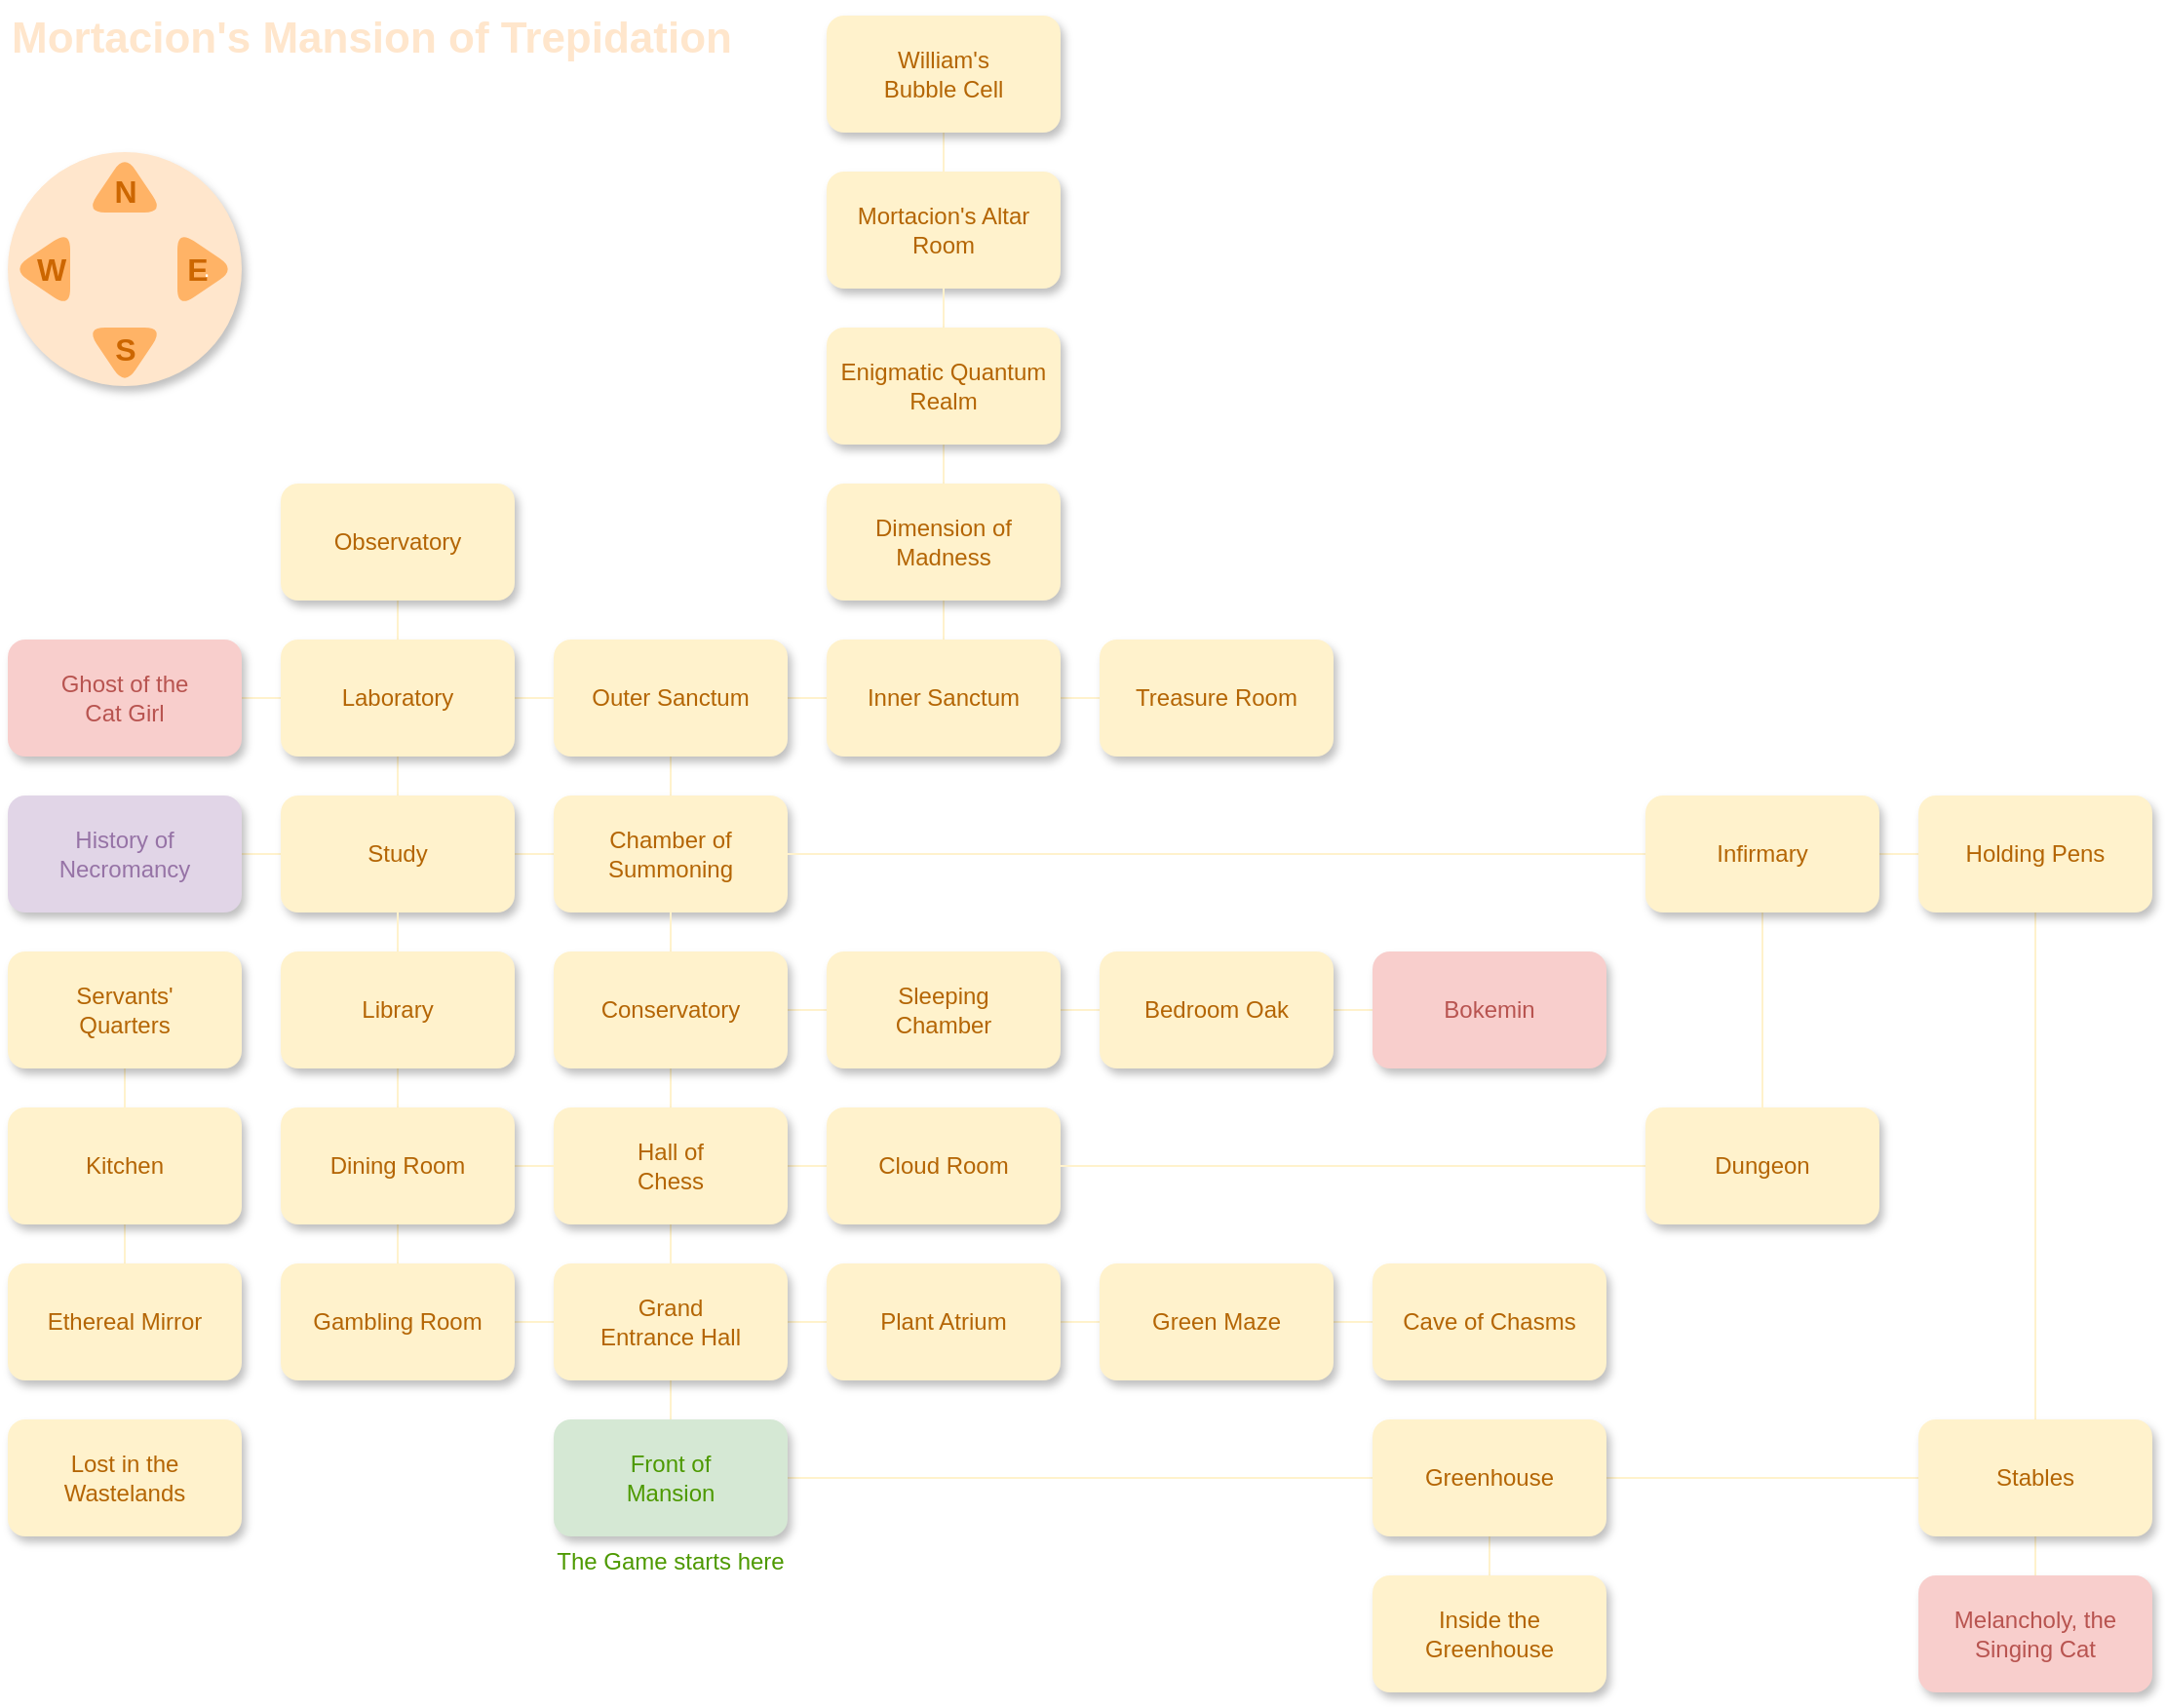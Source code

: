 <mxfile>
    <diagram id="srhE5D7gQbnfxxKPSpZm" name="Page-1">
        <mxGraphModel dx="1369" dy="1656" grid="1" gridSize="10" guides="1" tooltips="1" connect="1" arrows="1" fold="1" page="1" pageScale="1" pageWidth="850" pageHeight="1100" math="0" shadow="0">
            <root>
                <mxCell id="0"/>
                <mxCell id="1" parent="0"/>
                <mxCell id="22" style="edgeStyle=none;html=1;entryX=0;entryY=0.5;entryDx=0;entryDy=0;endArrow=none;endFill=0;strokeColor=#FFF2CC;" parent="1" source="3" target="6" edge="1">
                    <mxGeometry relative="1" as="geometry"/>
                </mxCell>
                <mxCell id="25" style="edgeStyle=none;html=1;endArrow=none;endFill=0;strokeColor=#FFF2CC;" parent="1" source="3" target="5" edge="1">
                    <mxGeometry relative="1" as="geometry">
                        <Array as="points">
                            <mxPoint x="300" y="630"/>
                        </Array>
                    </mxGeometry>
                </mxCell>
                <mxCell id="3" value="Front of&lt;br&gt;Mansion" style="rounded=1;whiteSpace=wrap;html=1;fillStyle=solid;fillColor=#D5E8D4;strokeColor=none;fontColor=#4D9900;shadow=1;" parent="1" vertex="1">
                    <mxGeometry x="240" y="640" width="120" height="60" as="geometry"/>
                </mxCell>
                <mxCell id="33" style="edgeStyle=none;html=1;endArrow=none;endFill=0;strokeColor=#FFF2CC;" parent="1" source="5" target="32" edge="1">
                    <mxGeometry relative="1" as="geometry"/>
                </mxCell>
                <mxCell id="34" style="edgeStyle=none;html=1;endArrow=none;endFill=0;strokeColor=#FFF2CC;" parent="1" source="5" target="31" edge="1">
                    <mxGeometry relative="1" as="geometry"/>
                </mxCell>
                <mxCell id="5" value="Grand&lt;br&gt;Entrance Hall" style="rounded=1;whiteSpace=wrap;html=1;fillStyle=solid;fillColor=#fff2cc;strokeColor=none;fontColor=#B46504;shadow=1;" parent="1" vertex="1">
                    <mxGeometry x="240" y="560" width="120" height="60" as="geometry"/>
                </mxCell>
                <mxCell id="23" value="" style="edgeStyle=none;html=1;endArrow=none;endFill=0;strokeColor=#FFF2CC;" parent="1" source="6" target="8" edge="1">
                    <mxGeometry relative="1" as="geometry"/>
                </mxCell>
                <mxCell id="24" style="edgeStyle=none;html=1;entryX=0.5;entryY=0;entryDx=0;entryDy=0;endArrow=none;endFill=0;strokeColor=#FFF2CC;" parent="1" source="6" target="7" edge="1">
                    <mxGeometry relative="1" as="geometry"/>
                </mxCell>
                <mxCell id="6" value="Greenhouse" style="rounded=1;whiteSpace=wrap;html=1;fillStyle=solid;fillColor=#fff2cc;strokeColor=none;fontColor=#B46504;shadow=1;" parent="1" vertex="1">
                    <mxGeometry x="660" y="640" width="120" height="60" as="geometry"/>
                </mxCell>
                <mxCell id="7" value="Inside the Greenhouse" style="rounded=1;whiteSpace=wrap;html=1;fillStyle=solid;fillColor=#fff2cc;strokeColor=none;fontColor=#B46504;shadow=1;" parent="1" vertex="1">
                    <mxGeometry x="660" y="720" width="120" height="60" as="geometry"/>
                </mxCell>
                <mxCell id="27" style="edgeStyle=none;html=1;entryX=0.5;entryY=1;entryDx=0;entryDy=0;endArrow=none;endFill=0;strokeColor=#FFF2CC;" parent="1" source="8" target="9" edge="1">
                    <mxGeometry relative="1" as="geometry"/>
                </mxCell>
                <mxCell id="89" style="edgeStyle=none;html=1;entryX=0.5;entryY=0;entryDx=0;entryDy=0;endArrow=none;endFill=0;strokeColor=#FFF2CC;" parent="1" source="8" target="82" edge="1">
                    <mxGeometry relative="1" as="geometry"/>
                </mxCell>
                <mxCell id="8" value="Stables" style="rounded=1;whiteSpace=wrap;html=1;fillStyle=solid;fillColor=#fff2cc;strokeColor=none;fontColor=#B46504;shadow=1;" parent="1" vertex="1">
                    <mxGeometry x="940" y="640" width="120" height="60" as="geometry"/>
                </mxCell>
                <mxCell id="72" style="edgeStyle=none;html=1;entryX=1;entryY=0.5;entryDx=0;entryDy=0;endArrow=none;endFill=0;strokeColor=#FFF2CC;" parent="1" source="9" target="70" edge="1">
                    <mxGeometry relative="1" as="geometry"/>
                </mxCell>
                <mxCell id="9" value="Holding Pens" style="rounded=1;whiteSpace=wrap;html=1;fillStyle=solid;fillColor=#fff2cc;strokeColor=none;fontColor=#B46504;shadow=1;" parent="1" vertex="1">
                    <mxGeometry x="940" y="320" width="120" height="60" as="geometry"/>
                </mxCell>
                <mxCell id="28" style="edgeStyle=none;html=1;endArrow=none;endFill=0;strokeColor=#FFF2CC;" parent="1" source="11" target="12" edge="1">
                    <mxGeometry relative="1" as="geometry"/>
                </mxCell>
                <mxCell id="29" style="edgeStyle=none;html=1;entryX=1;entryY=0.5;entryDx=0;entryDy=0;endArrow=none;endFill=0;strokeColor=#FFF2CC;" parent="1" source="11" target="13" edge="1">
                    <mxGeometry relative="1" as="geometry"/>
                </mxCell>
                <mxCell id="11" value="Chamber of Summoning" style="rounded=1;whiteSpace=wrap;html=1;fillStyle=solid;fillColor=#fff2cc;strokeColor=none;fontColor=#B46504;shadow=1;" parent="1" vertex="1">
                    <mxGeometry x="240" y="320" width="120" height="60" as="geometry"/>
                </mxCell>
                <mxCell id="53" style="edgeStyle=none;html=1;entryX=0;entryY=0.5;entryDx=0;entryDy=0;endArrow=none;endFill=0;strokeColor=#FFF2CC;" parent="1" source="12" target="52" edge="1">
                    <mxGeometry relative="1" as="geometry"/>
                </mxCell>
                <mxCell id="12" value="Outer Sanctum" style="rounded=1;whiteSpace=wrap;html=1;fillStyle=solid;fillColor=#fff2cc;strokeColor=none;fontColor=#B46504;shadow=1;" parent="1" vertex="1">
                    <mxGeometry x="240" y="240" width="120" height="60" as="geometry"/>
                </mxCell>
                <mxCell id="42" style="edgeStyle=none;html=1;endArrow=none;endFill=0;strokeColor=#FFF2CC;" parent="1" source="13" target="41" edge="1">
                    <mxGeometry relative="1" as="geometry"/>
                </mxCell>
                <mxCell id="81" style="edgeStyle=none;html=1;entryX=1;entryY=0.5;entryDx=0;entryDy=0;endArrow=none;endFill=0;strokeColor=#FFF2CC;" parent="1" source="13" target="80" edge="1">
                    <mxGeometry relative="1" as="geometry"/>
                </mxCell>
                <mxCell id="13" value="Study" style="rounded=1;whiteSpace=wrap;html=1;fillStyle=solid;fillColor=#fff2cc;strokeColor=none;fontColor=#B46504;shadow=1;" parent="1" vertex="1">
                    <mxGeometry x="100" y="320" width="120" height="60" as="geometry"/>
                </mxCell>
                <mxCell id="18" style="edgeStyle=none;html=1;entryX=0;entryY=0.5;entryDx=0;entryDy=0;endArrow=none;endFill=0;strokeColor=#FFF2CC;" parent="1" source="14" target="16" edge="1">
                    <mxGeometry relative="1" as="geometry"/>
                </mxCell>
                <mxCell id="19" style="edgeStyle=none;html=1;entryX=0.5;entryY=1;entryDx=0;entryDy=0;endArrow=none;endFill=0;strokeColor=#FFF2CC;" parent="1" source="14" target="11" edge="1">
                    <mxGeometry relative="1" as="geometry"/>
                </mxCell>
                <mxCell id="20" style="edgeStyle=none;html=1;entryX=0.5;entryY=0;entryDx=0;entryDy=0;endArrow=none;endFill=0;strokeColor=#FFF2CC;" parent="1" source="14" target="15" edge="1">
                    <mxGeometry relative="1" as="geometry"/>
                </mxCell>
                <mxCell id="14" value="Conservatory" style="rounded=1;whiteSpace=wrap;html=1;fillStyle=solid;fillColor=#fff2cc;strokeColor=none;fontColor=#B46504;shadow=1;" parent="1" vertex="1">
                    <mxGeometry x="240" y="400" width="120" height="60" as="geometry"/>
                </mxCell>
                <mxCell id="21" style="edgeStyle=none;html=1;endArrow=none;endFill=0;strokeColor=#FFF2CC;" parent="1" source="15" target="17" edge="1">
                    <mxGeometry relative="1" as="geometry"/>
                </mxCell>
                <mxCell id="30" style="edgeStyle=none;html=1;entryX=0.5;entryY=0;entryDx=0;entryDy=0;endArrow=none;endFill=0;strokeColor=#FFF2CC;" parent="1" source="15" target="5" edge="1">
                    <mxGeometry relative="1" as="geometry"/>
                </mxCell>
                <mxCell id="15" value="Hall of&lt;br&gt;Chess" style="rounded=1;whiteSpace=wrap;html=1;fillStyle=solid;fillColor=#fff2cc;strokeColor=none;fontColor=#B46504;shadow=1;" parent="1" vertex="1">
                    <mxGeometry x="240" y="480" width="120" height="60" as="geometry"/>
                </mxCell>
                <mxCell id="64" style="edgeStyle=none;html=1;entryX=0;entryY=0.5;entryDx=0;entryDy=0;endArrow=none;endFill=0;strokeColor=#FFF2CC;" parent="1" source="16" target="63" edge="1">
                    <mxGeometry relative="1" as="geometry"/>
                </mxCell>
                <mxCell id="16" value="Sleeping&lt;br&gt;Chamber" style="rounded=1;whiteSpace=wrap;html=1;fillStyle=solid;fillColor=#fff2cc;strokeColor=none;fontColor=#B46504;shadow=1;" parent="1" vertex="1">
                    <mxGeometry x="380" y="400" width="120" height="60" as="geometry"/>
                </mxCell>
                <mxCell id="17" value="Cloud Room" style="rounded=1;whiteSpace=wrap;html=1;fillStyle=solid;fillColor=#fff2cc;strokeColor=none;fontColor=#B46504;shadow=1;" parent="1" vertex="1">
                    <mxGeometry x="380" y="480" width="120" height="60" as="geometry"/>
                </mxCell>
                <mxCell id="36" style="edgeStyle=none;html=1;endArrow=none;endFill=0;strokeColor=#FFF2CC;" parent="1" source="31" target="35" edge="1">
                    <mxGeometry relative="1" as="geometry"/>
                </mxCell>
                <mxCell id="31" value="Gambling Room" style="rounded=1;whiteSpace=wrap;html=1;fillStyle=solid;fillColor=#fff2cc;strokeColor=none;fontColor=#B46504;shadow=1;" parent="1" vertex="1">
                    <mxGeometry x="100" y="560" width="120" height="60" as="geometry"/>
                </mxCell>
                <mxCell id="75" style="edgeStyle=none;html=1;entryX=0;entryY=0.5;entryDx=0;entryDy=0;endArrow=none;endFill=0;strokeColor=#FFF2CC;" parent="1" source="32" target="74" edge="1">
                    <mxGeometry relative="1" as="geometry"/>
                </mxCell>
                <mxCell id="32" value="Plant Atrium" style="rounded=1;whiteSpace=wrap;html=1;fillStyle=solid;fillColor=#fff2cc;strokeColor=none;fontColor=#B46504;shadow=1;" parent="1" vertex="1">
                    <mxGeometry x="380" y="560" width="120" height="60" as="geometry"/>
                </mxCell>
                <mxCell id="37" style="edgeStyle=none;html=1;entryX=0;entryY=0.5;entryDx=0;entryDy=0;endArrow=none;endFill=0;strokeColor=#FFF2CC;" parent="1" source="35" target="15" edge="1">
                    <mxGeometry relative="1" as="geometry"/>
                </mxCell>
                <mxCell id="39" style="edgeStyle=none;html=1;endArrow=none;endFill=0;strokeColor=#FFF2CC;" parent="1" source="35" target="38" edge="1">
                    <mxGeometry relative="1" as="geometry"/>
                </mxCell>
                <mxCell id="47" style="edgeStyle=none;html=1;endArrow=none;endFill=0;strokeColor=#FFFFFF;" parent="1" source="35" target="46" edge="1">
                    <mxGeometry relative="1" as="geometry"/>
                </mxCell>
                <mxCell id="35" value="Dining Room" style="rounded=1;whiteSpace=wrap;html=1;fillStyle=solid;fillColor=#fff2cc;strokeColor=none;fontColor=#B46504;shadow=1;" parent="1" vertex="1">
                    <mxGeometry x="100" y="480" width="120" height="60" as="geometry"/>
                </mxCell>
                <mxCell id="40" style="edgeStyle=none;html=1;endArrow=none;endFill=0;strokeColor=#FFF2CC;" parent="1" source="38" target="13" edge="1">
                    <mxGeometry relative="1" as="geometry"/>
                </mxCell>
                <mxCell id="38" value="Library" style="rounded=1;whiteSpace=wrap;html=1;fillStyle=solid;fillColor=#fff2cc;strokeColor=none;fontColor=#B46504;shadow=1;" parent="1" vertex="1">
                    <mxGeometry x="100" y="400" width="120" height="60" as="geometry"/>
                </mxCell>
                <mxCell id="43" style="edgeStyle=none;html=1;endArrow=none;endFill=0;strokeColor=#FFF2CC;" parent="1" source="41" target="12" edge="1">
                    <mxGeometry relative="1" as="geometry"/>
                </mxCell>
                <mxCell id="45" style="edgeStyle=none;html=1;entryX=0.5;entryY=0.833;entryDx=0;entryDy=0;entryPerimeter=0;endArrow=none;endFill=0;strokeColor=#FFF2CC;" parent="1" source="41" target="44" edge="1">
                    <mxGeometry relative="1" as="geometry"/>
                </mxCell>
                <mxCell id="86" style="edgeStyle=none;html=1;entryX=1;entryY=0.5;entryDx=0;entryDy=0;endArrow=none;endFill=0;strokeColor=#FFF2CC;" parent="1" source="41" target="85" edge="1">
                    <mxGeometry relative="1" as="geometry"/>
                </mxCell>
                <mxCell id="41" value="Laboratory" style="rounded=1;whiteSpace=wrap;html=1;fillStyle=solid;fillColor=#fff2cc;strokeColor=none;fontColor=#B46504;shadow=1;" parent="1" vertex="1">
                    <mxGeometry x="100" y="240" width="120" height="60" as="geometry"/>
                </mxCell>
                <mxCell id="44" value="Observatory" style="rounded=1;whiteSpace=wrap;html=1;fillStyle=solid;fillColor=#fff2cc;strokeColor=none;fontColor=#B46504;shadow=1;" parent="1" vertex="1">
                    <mxGeometry x="100" y="160" width="120" height="60" as="geometry"/>
                </mxCell>
                <mxCell id="51" style="edgeStyle=none;html=1;endArrow=none;endFill=0;strokeColor=#FFF2CC;" parent="1" source="46" target="50" edge="1">
                    <mxGeometry relative="1" as="geometry"/>
                </mxCell>
                <mxCell id="46" value="Kitchen" style="rounded=1;whiteSpace=wrap;html=1;fillStyle=solid;fillColor=#fff2cc;strokeColor=none;fontColor=#B46504;shadow=1;" parent="1" vertex="1">
                    <mxGeometry x="-40" y="480" width="120" height="60" as="geometry"/>
                </mxCell>
                <mxCell id="49" style="edgeStyle=none;html=1;endArrow=none;endFill=0;strokeColor=#FFF2CC;" parent="1" source="48" target="46" edge="1">
                    <mxGeometry relative="1" as="geometry"/>
                </mxCell>
                <mxCell id="48" value="Servants'&lt;br&gt;Quarters" style="rounded=1;whiteSpace=wrap;html=1;fillStyle=solid;fillColor=#fff2cc;strokeColor=none;fontColor=#B46504;shadow=1;" parent="1" vertex="1">
                    <mxGeometry x="-40" y="400" width="120" height="60" as="geometry"/>
                </mxCell>
                <mxCell id="79" style="edgeStyle=none;html=1;entryX=0.5;entryY=0;entryDx=0;entryDy=0;endArrow=none;endFill=0;strokeColor=#FFFFFF;" parent="1" source="50" target="78" edge="1">
                    <mxGeometry relative="1" as="geometry"/>
                </mxCell>
                <mxCell id="50" value="Ethereal Mirror" style="rounded=1;whiteSpace=wrap;html=1;fillStyle=solid;fillColor=#fff2cc;strokeColor=none;fontColor=#B46504;shadow=1;" parent="1" vertex="1">
                    <mxGeometry x="-40" y="560" width="120" height="60" as="geometry"/>
                </mxCell>
                <mxCell id="55" style="edgeStyle=none;html=1;entryX=0;entryY=0.5;entryDx=0;entryDy=0;endArrow=none;endFill=0;strokeColor=#FFF2CC;" parent="1" source="52" target="54" edge="1">
                    <mxGeometry relative="1" as="geometry"/>
                </mxCell>
                <mxCell id="66" style="edgeStyle=none;html=1;endArrow=none;endFill=0;strokeColor=#FFF2CC;" parent="1" source="52" target="65" edge="1">
                    <mxGeometry relative="1" as="geometry"/>
                </mxCell>
                <mxCell id="52" value="Inner Sanctum" style="rounded=1;whiteSpace=wrap;html=1;fillStyle=solid;fillColor=#fff2cc;strokeColor=none;fontColor=#B46504;shadow=1;" parent="1" vertex="1">
                    <mxGeometry x="380" y="240" width="120" height="60" as="geometry"/>
                </mxCell>
                <mxCell id="54" value="Treasure Room" style="rounded=1;whiteSpace=wrap;html=1;fillStyle=solid;fillColor=#fff2cc;strokeColor=none;fontColor=#B46504;shadow=1;" parent="1" vertex="1">
                    <mxGeometry x="520" y="240" width="120" height="60" as="geometry"/>
                </mxCell>
                <mxCell id="59" style="edgeStyle=none;html=1;entryX=1;entryY=0.5;entryDx=0;entryDy=0;endArrow=none;endFill=0;strokeColor=#FFF2CC;" parent="1" source="57" target="17" edge="1">
                    <mxGeometry relative="1" as="geometry"/>
                </mxCell>
                <mxCell id="57" value="Dungeon" style="rounded=1;whiteSpace=wrap;html=1;fillStyle=solid;fillColor=#fff2cc;strokeColor=none;fontColor=#B46504;shadow=1;" parent="1" vertex="1">
                    <mxGeometry x="800" y="480" width="120" height="60" as="geometry"/>
                </mxCell>
                <mxCell id="60" value="Mortacion's Altar Room" style="rounded=1;whiteSpace=wrap;html=1;fillStyle=solid;fillColor=#fff2cc;strokeColor=none;fontColor=#B46504;shadow=1;" parent="1" vertex="1">
                    <mxGeometry x="380" width="120" height="60" as="geometry"/>
                </mxCell>
                <mxCell id="62" style="edgeStyle=none;html=1;entryX=0.5;entryY=0;entryDx=0;entryDy=0;endArrow=none;endFill=0;strokeColor=#FFF2CC;" parent="1" source="61" target="60" edge="1">
                    <mxGeometry relative="1" as="geometry"/>
                </mxCell>
                <mxCell id="61" value="William's&lt;br&gt;Bubble Cell" style="rounded=1;whiteSpace=wrap;html=1;fillStyle=solid;fillColor=#fff2cc;strokeColor=none;fontColor=#B46504;shadow=1;" parent="1" vertex="1">
                    <mxGeometry x="380" y="-80" width="120" height="60" as="geometry"/>
                </mxCell>
                <mxCell id="88" style="edgeStyle=none;html=1;entryX=0;entryY=0.5;entryDx=0;entryDy=0;endArrow=none;endFill=0;strokeColor=#FFF2CC;" parent="1" source="63" target="87" edge="1">
                    <mxGeometry relative="1" as="geometry"/>
                </mxCell>
                <mxCell id="63" value="Bedroom Oak" style="rounded=1;whiteSpace=wrap;html=1;fillStyle=solid;fillColor=#fff2cc;strokeColor=none;fontColor=#B46504;shadow=1;" parent="1" vertex="1">
                    <mxGeometry x="520" y="400" width="120" height="60" as="geometry"/>
                </mxCell>
                <mxCell id="68" style="edgeStyle=none;html=1;entryX=0.5;entryY=1;entryDx=0;entryDy=0;endArrow=none;endFill=0;strokeColor=#FFF2CC;" parent="1" source="65" target="67" edge="1">
                    <mxGeometry relative="1" as="geometry"/>
                </mxCell>
                <mxCell id="65" value="Dimension of Madness" style="rounded=1;whiteSpace=wrap;html=1;fillStyle=solid;fillColor=#fff2cc;strokeColor=none;fontColor=#B46504;shadow=1;" parent="1" vertex="1">
                    <mxGeometry x="380" y="160" width="120" height="60" as="geometry"/>
                </mxCell>
                <mxCell id="69" style="edgeStyle=none;html=1;entryX=0.5;entryY=1;entryDx=0;entryDy=0;endArrow=none;endFill=0;strokeColor=#FFF2CC;" parent="1" source="67" target="60" edge="1">
                    <mxGeometry relative="1" as="geometry"/>
                </mxCell>
                <mxCell id="67" value="Enigmatic Quantum Realm" style="rounded=1;whiteSpace=wrap;html=1;fillStyle=solid;fillColor=#fff2cc;strokeColor=none;fontColor=#B46504;shadow=1;" parent="1" vertex="1">
                    <mxGeometry x="380" y="80" width="120" height="60" as="geometry"/>
                </mxCell>
                <mxCell id="71" style="edgeStyle=none;html=1;entryX=0.5;entryY=0;entryDx=0;entryDy=0;endArrow=none;endFill=0;strokeColor=#FFF2CC;" parent="1" source="70" target="57" edge="1">
                    <mxGeometry relative="1" as="geometry"/>
                </mxCell>
                <mxCell id="73" style="edgeStyle=none;html=1;entryX=1;entryY=0.5;entryDx=0;entryDy=0;endArrow=none;endFill=0;strokeColor=#FFF2CC;" parent="1" source="70" target="11" edge="1">
                    <mxGeometry relative="1" as="geometry"/>
                </mxCell>
                <mxCell id="70" value="Infirmary" style="rounded=1;whiteSpace=wrap;html=1;fillStyle=solid;fillColor=#fff2cc;strokeColor=none;fontColor=#B46504;shadow=1;" parent="1" vertex="1">
                    <mxGeometry x="800" y="320" width="120" height="60" as="geometry"/>
                </mxCell>
                <mxCell id="77" style="edgeStyle=none;html=1;entryX=0;entryY=0.5;entryDx=0;entryDy=0;endArrow=none;endFill=0;strokeColor=#FFF2CC;" parent="1" source="74" target="76" edge="1">
                    <mxGeometry relative="1" as="geometry"/>
                </mxCell>
                <mxCell id="74" value="Green Maze" style="rounded=1;whiteSpace=wrap;html=1;fillStyle=solid;fillColor=#fff2cc;strokeColor=none;fontColor=#B46504;shadow=1;" parent="1" vertex="1">
                    <mxGeometry x="520" y="560" width="120" height="60" as="geometry"/>
                </mxCell>
                <mxCell id="76" value="Cave of Chasms" style="rounded=1;whiteSpace=wrap;html=1;fillStyle=solid;fillColor=#fff2cc;strokeColor=none;fontColor=#B46504;shadow=1;" parent="1" vertex="1">
                    <mxGeometry x="660" y="560" width="120" height="60" as="geometry"/>
                </mxCell>
                <mxCell id="78" value="Lost in the Wastelands" style="rounded=1;whiteSpace=wrap;html=1;fillStyle=solid;fillColor=#fff2cc;strokeColor=none;fontColor=#B46504;shadow=1;" parent="1" vertex="1">
                    <mxGeometry x="-40" y="640" width="120" height="60" as="geometry"/>
                </mxCell>
                <mxCell id="80" value="History of Necromancy" style="rounded=1;whiteSpace=wrap;html=1;fillStyle=solid;fillColor=#e1d5e7;strokeColor=none;fontColor=#9673A6;shadow=1;" parent="1" vertex="1">
                    <mxGeometry x="-40" y="320" width="120" height="60" as="geometry"/>
                </mxCell>
                <mxCell id="82" value="Melancholy, the Singing Cat" style="rounded=1;whiteSpace=wrap;html=1;fillStyle=solid;fillColor=#f8cecc;strokeColor=none;fontColor=#B85450;shadow=1;" parent="1" vertex="1">
                    <mxGeometry x="940" y="720" width="120" height="60" as="geometry"/>
                </mxCell>
                <mxCell id="85" value="&lt;font&gt;Ghost of the&lt;br&gt;Cat Girl&lt;/font&gt;" style="rounded=1;whiteSpace=wrap;html=1;fillStyle=solid;fillColor=#f8cecc;strokeColor=none;fontColor=#B85450;shadow=1;" parent="1" vertex="1">
                    <mxGeometry x="-40" y="240" width="120" height="60" as="geometry"/>
                </mxCell>
                <mxCell id="87" value="Bokemin" style="rounded=1;whiteSpace=wrap;html=1;fillStyle=solid;fillColor=#f8cecc;strokeColor=none;fontColor=#B85450;shadow=1;" parent="1" vertex="1">
                    <mxGeometry x="660" y="400" width="120" height="60" as="geometry"/>
                </mxCell>
                <mxCell id="100" value="&lt;font style=&quot;font-size: 22px;&quot;&gt;Mortacion's Mansion of Trepidation&lt;/font&gt;" style="text;html=1;align=left;verticalAlign=middle;resizable=0;points=[];autosize=1;strokeColor=none;fillColor=none;fontSize=22;fontColor=#FFE6CC;fontStyle=1" parent="1" vertex="1">
                    <mxGeometry x="-40" y="-88" width="390" height="40" as="geometry"/>
                </mxCell>
                <mxCell id="90" value="" style="ellipse;whiteSpace=wrap;html=1;rounded=1;fillStyle=solid;strokeColor=none;fillColor=#ffe6cc;shadow=1;" parent="1" vertex="1">
                    <mxGeometry x="-40" y="-10" width="120" height="120" as="geometry"/>
                </mxCell>
                <mxCell id="91" value="" style="triangle;whiteSpace=wrap;html=1;rounded=1;fillStyle=solid;strokeColor=none;fontColor=#ffffff;fillColor=#FFB366;rotation=-90;" parent="1" vertex="1">
                    <mxGeometry x="5" y="-14" width="30" height="40" as="geometry"/>
                </mxCell>
                <mxCell id="93" value="." style="triangle;whiteSpace=wrap;html=1;rounded=1;fillStyle=solid;strokeColor=none;fontColor=#ffffff;fillColor=#FFB366;rotation=0;" parent="1" vertex="1">
                    <mxGeometry x="47" y="30" width="30" height="40" as="geometry"/>
                </mxCell>
                <mxCell id="95" value="." style="triangle;whiteSpace=wrap;html=1;rounded=1;fillStyle=solid;strokeColor=none;fontColor=#ffffff;fillColor=#FFB366;rotation=-180;" parent="1" vertex="1">
                    <mxGeometry x="-38" y="30" width="30" height="40" as="geometry"/>
                </mxCell>
                <mxCell id="97" value="" style="triangle;whiteSpace=wrap;html=1;rounded=1;fillStyle=solid;strokeColor=none;fontColor=#ffffff;fillColor=#FFB366;rotation=90;" parent="1" vertex="1">
                    <mxGeometry x="5" y="75" width="30" height="40" as="geometry"/>
                </mxCell>
                <mxCell id="104" value="S" style="text;html=1;align=center;verticalAlign=middle;resizable=0;points=[];autosize=1;strokeColor=none;fillColor=none;fontColor=#CC6600;fontStyle=1;fontSize=16;" parent="1" vertex="1">
                    <mxGeometry x="5" y="76" width="30" height="30" as="geometry"/>
                </mxCell>
                <mxCell id="105" value="E" style="text;html=1;align=center;verticalAlign=middle;resizable=0;points=[];autosize=1;strokeColor=none;fillColor=none;fontColor=#CC6600;fontStyle=1;fontSize=16;" parent="1" vertex="1">
                    <mxGeometry x="42" y="35" width="30" height="30" as="geometry"/>
                </mxCell>
                <mxCell id="106" value="N" style="text;html=1;align=center;verticalAlign=middle;resizable=0;points=[];autosize=1;strokeColor=none;fillColor=none;fontColor=#CC6600;fontStyle=1;fontSize=16;" parent="1" vertex="1">
                    <mxGeometry y="-5" width="40" height="30" as="geometry"/>
                </mxCell>
                <mxCell id="107" value="W" style="text;html=1;align=center;verticalAlign=middle;resizable=0;points=[];autosize=1;strokeColor=none;fillColor=none;fontColor=#CC6600;fontStyle=1;fontSize=16;" parent="1" vertex="1">
                    <mxGeometry x="-38" y="35" width="40" height="30" as="geometry"/>
                </mxCell>
                <mxCell id="108" value="The Game starts here" style="text;html=1;strokeColor=none;fillColor=none;align=center;verticalAlign=middle;whiteSpace=wrap;rounded=0;shadow=1;fontColor=#4D9900;" parent="1" vertex="1">
                    <mxGeometry x="235" y="698" width="130" height="30" as="geometry"/>
                </mxCell>
            </root>
        </mxGraphModel>
    </diagram>
</mxfile>